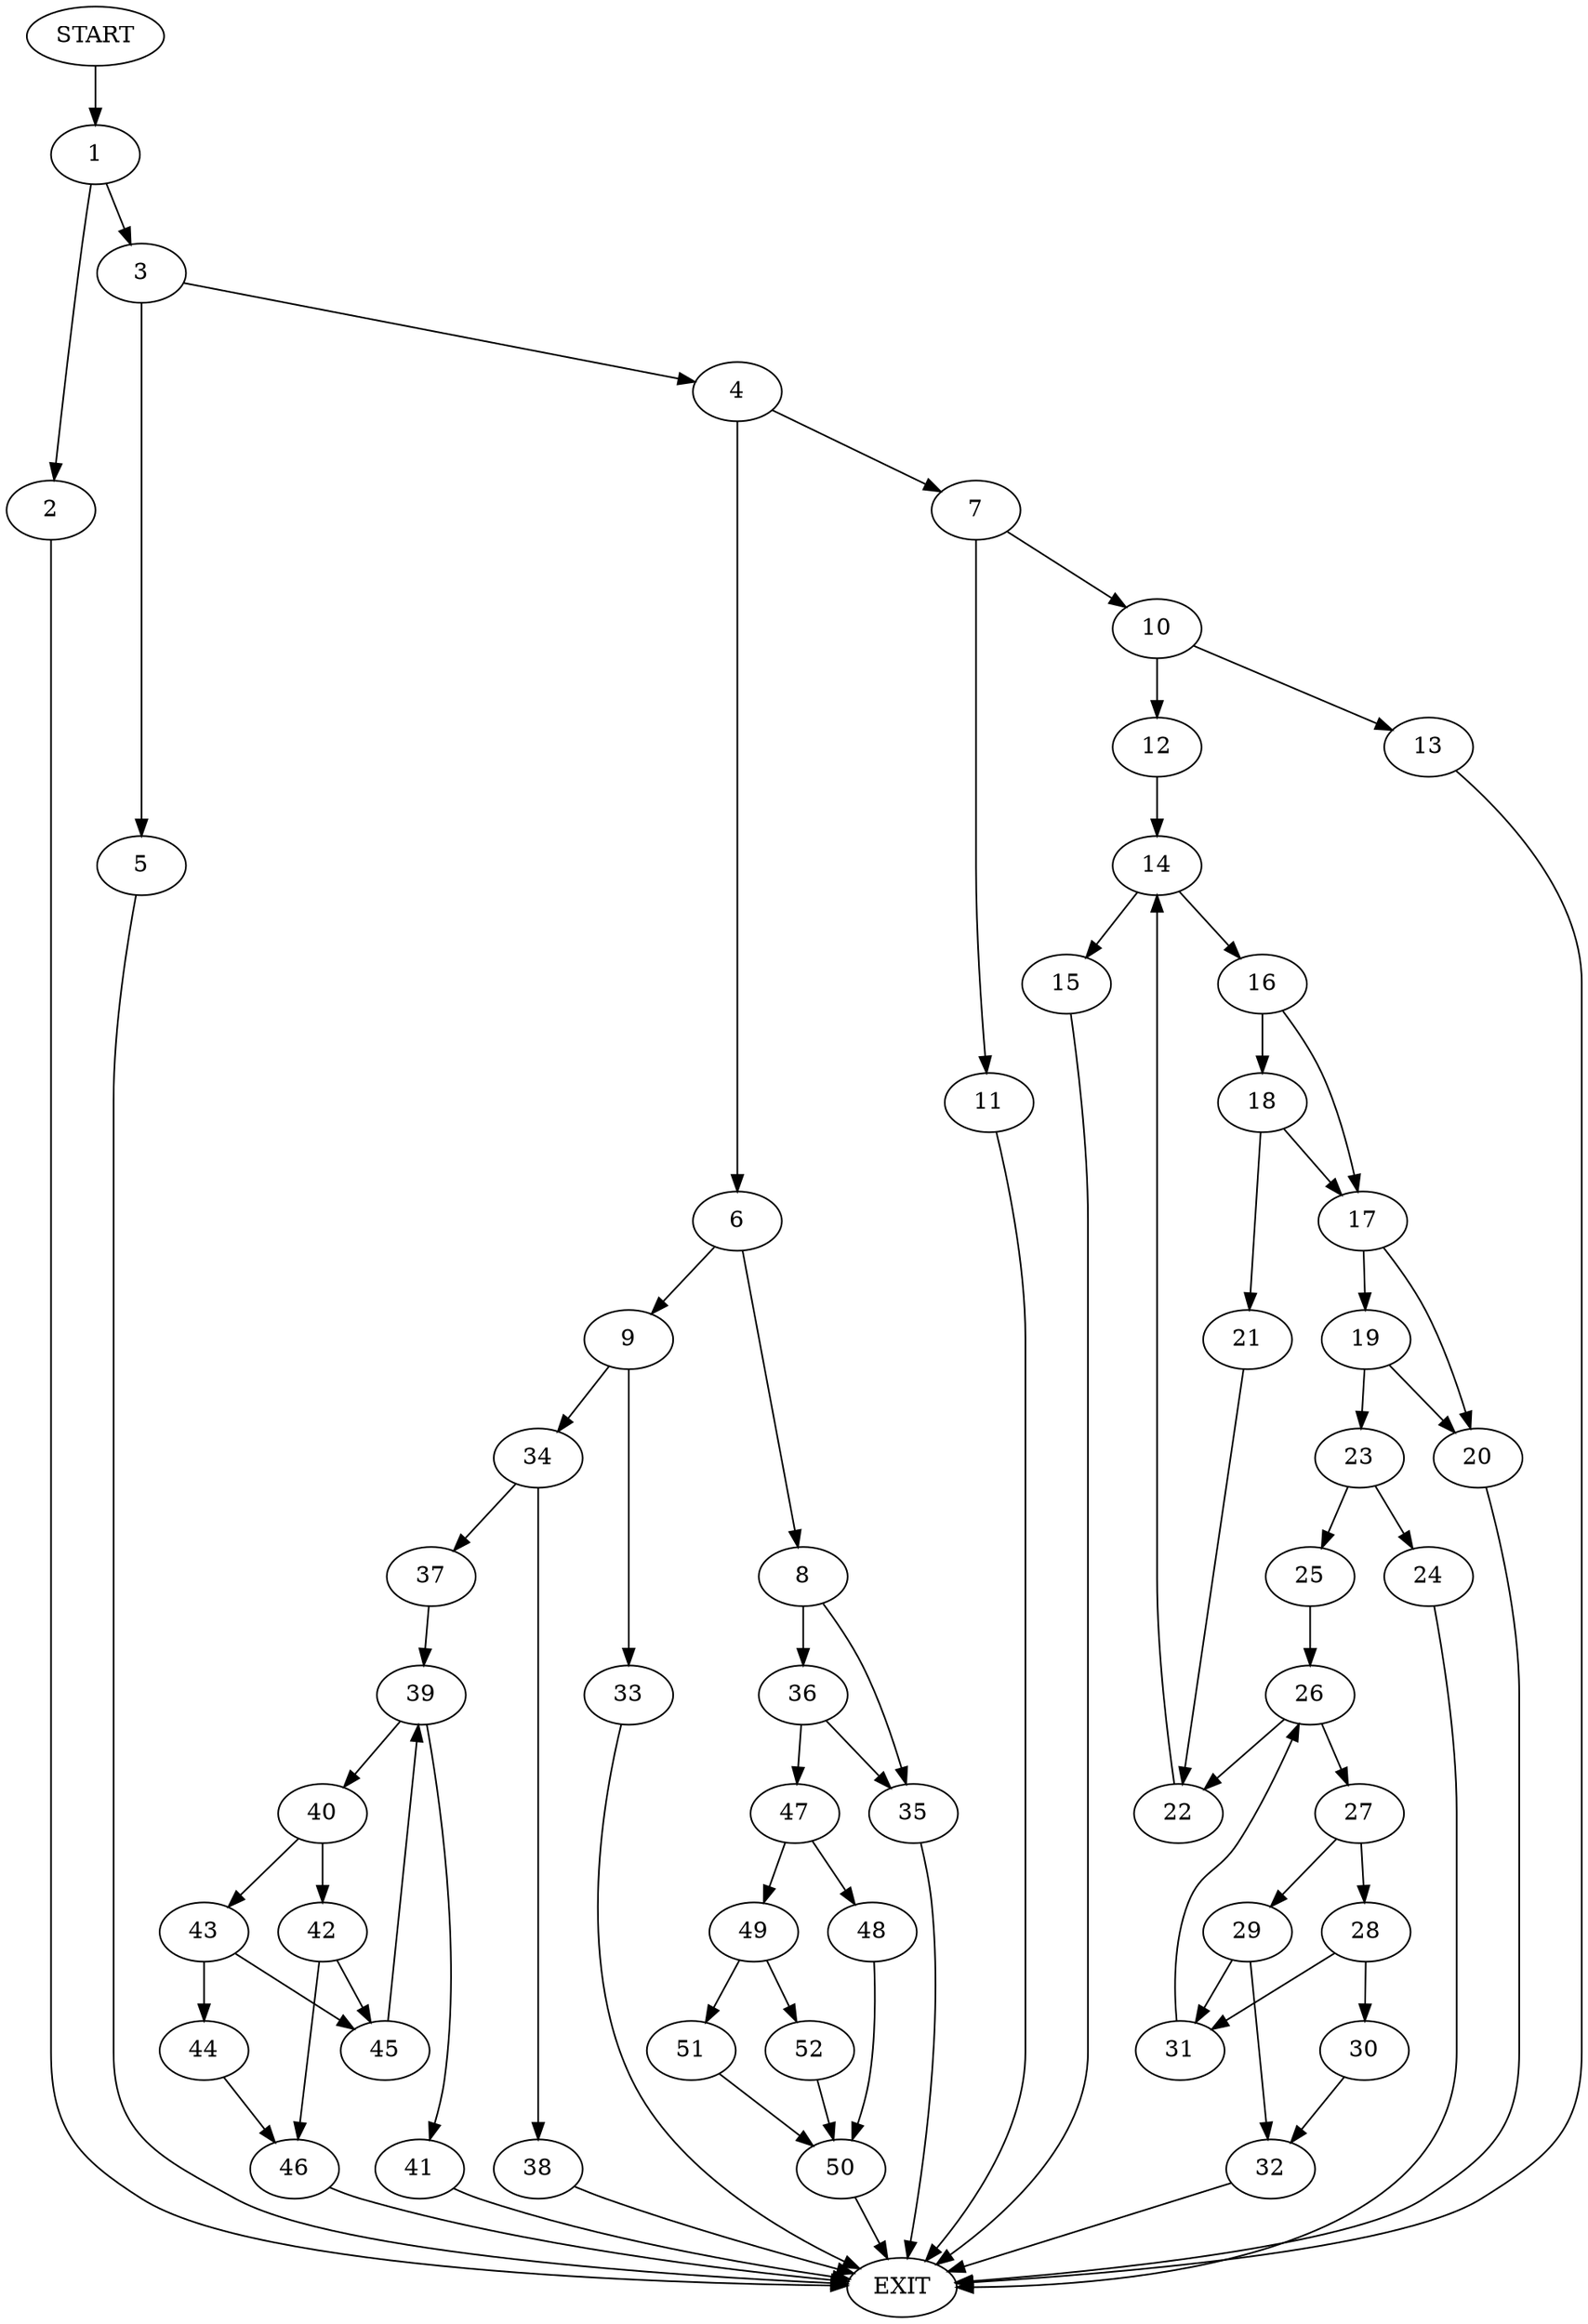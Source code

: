 digraph {
0 [label="START"]
53 [label="EXIT"]
0 -> 1
1 -> 2
1 -> 3
3 -> 4
3 -> 5
2 -> 53
5 -> 53
4 -> 6
4 -> 7
6 -> 8
6 -> 9
7 -> 10
7 -> 11
11 -> 53
10 -> 12
10 -> 13
12 -> 14
13 -> 53
14 -> 15
14 -> 16
16 -> 17
16 -> 18
15 -> 53
17 -> 19
17 -> 20
18 -> 17
18 -> 21
21 -> 22
22 -> 14
19 -> 20
19 -> 23
20 -> 53
23 -> 24
23 -> 25
24 -> 53
25 -> 26
26 -> 22
26 -> 27
27 -> 28
27 -> 29
28 -> 30
28 -> 31
29 -> 32
29 -> 31
30 -> 32
31 -> 26
32 -> 53
9 -> 33
9 -> 34
8 -> 35
8 -> 36
34 -> 37
34 -> 38
33 -> 53
38 -> 53
37 -> 39
39 -> 40
39 -> 41
41 -> 53
40 -> 42
40 -> 43
43 -> 44
43 -> 45
42 -> 45
42 -> 46
44 -> 46
45 -> 39
46 -> 53
36 -> 35
36 -> 47
35 -> 53
47 -> 48
47 -> 49
48 -> 50
49 -> 51
49 -> 52
50 -> 53
51 -> 50
52 -> 50
}
